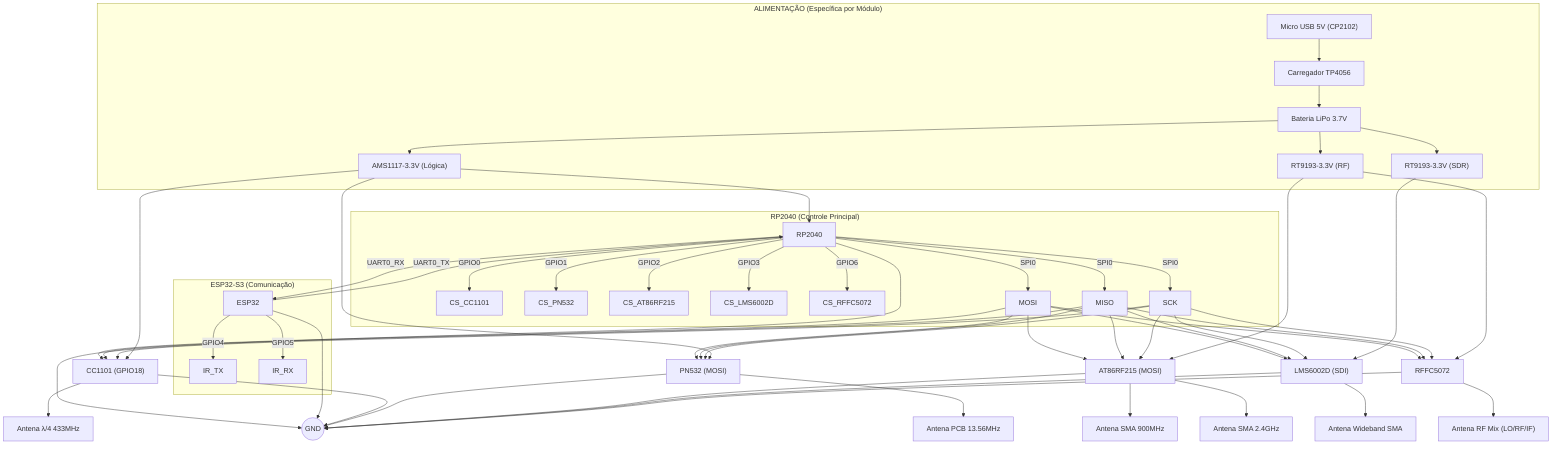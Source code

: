graph TD
    %% =================== ALIMENTAÇÃO ===================
    subgraph "ALIMENTAÇÃO (Específica por Módulo)"
        USB["Micro USB 5V (CP2102)"] --> TP4056["Carregador TP4056"]
        TP4056 --> Bateria["Bateria LiPo 3.7V"]
        Bateria --> AMS1117_3V3["AMS1117-3.3V (Lógica)"]
        Bateria --> LDO_RF["RT9193-3.3V (RF)"]
        Bateria --> LDO_SDR["RT9193-3.3V (SDR)"]
    end

    %% =================== RP2040 ===================
    subgraph "RP2040 (Controle Principal)"
        RP2040 -->|GPIO0| CS_CC1101
        RP2040 -->|GPIO1| CS_PN532
        RP2040 -->|GPIO2| CS_AT86RF215
        RP2040 -->|GPIO3| CS_LMS6002D
        RP2040 -->|GPIO6| CS_RFFC5072
        RP2040 -->|SPI0| MOSI
        RP2040 -->|SPI0| MISO
        RP2040 -->|SPI0| SCK
    end

    %% =================== CONEXÕES SPI ===================
    MOSI --> CC1101["CC1101 (GPIO18)"]
    MOSI --> PN532["PN532 (MOSI)"]
    MOSI --> AT86RF215["AT86RF215 (MOSI)"]
    MOSI --> LMS6002D["LMS6002D (SDI)"]
    MOSI --> RFFC5072["RFFC5072"]

    MISO --> CC1101
    MISO --> PN532
    MISO --> AT86RF215
    MISO --> LMS6002D
    MISO --> RFFC5072

    SCK --> CC1101
    SCK --> PN532
    SCK --> AT86RF215
    SCK --> LMS6002D
    SCK --> RFFC5072

    %% =================== ESP32-S3 ===================
    subgraph "ESP32-S3 (Comunicação)"
        ESP32 -->|GPIO4| IR_TX
        ESP32 -->|GPIO5| IR_RX
        ESP32 -->|UART0_TX| RP2040
        RP2040 -->|UART0_RX| ESP32
    end

    %% =================== ANTENAS ===================
    CC1101 --> ANT_433["Antena λ/4 433MHz"]
    PN532 --> ANT_NFC["Antena PCB 13.56MHz"]
    AT86RF215 --> ANT_900["Antena SMA 900MHz"]
    AT86RF215 --> ANT_24["Antena SMA 2.4GHz"]
    LMS6002D --> ANT_SDR["Antena Wideband SMA"]
    RFFC5072 --> ANT_RFFC["Antena RF Mix (LO/RF/IF)"]

    %% =================== GND / VDD ===================
    AMS1117_3V3 --> RP2040
    AMS1117_3V3 --> CC1101
    AMS1117_3V3 --> PN532
    LDO_RF --> AT86RF215
    LDO_RF --> RFFC5072
    LDO_SDR --> LMS6002D

    %% Ground comum
    GND((GND))
    RP2040 --> GND
    ESP32 --> GND
    CC1101 --> GND
    PN532 --> GND
    AT86RF215 --> GND
    LMS6002D --> GND
    RFFC5072 --> GND